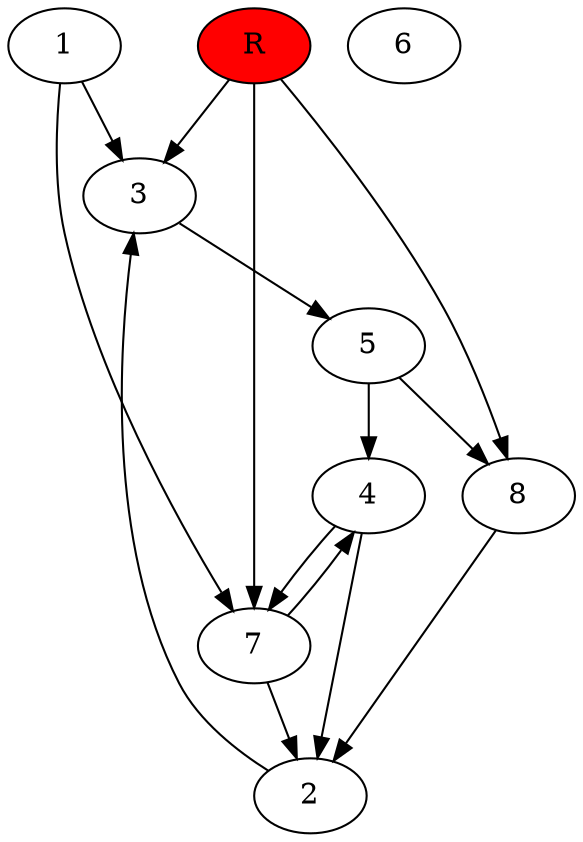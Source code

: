 digraph prb27319 {
	1
	2
	3
	4
	5
	6
	7
	8
	R [fillcolor="#ff0000" style=filled]
	1 -> 3
	1 -> 7
	2 -> 3
	3 -> 5
	4 -> 2
	4 -> 7
	5 -> 4
	5 -> 8
	7 -> 2
	7 -> 4
	8 -> 2
	R -> 3
	R -> 7
	R -> 8
}
